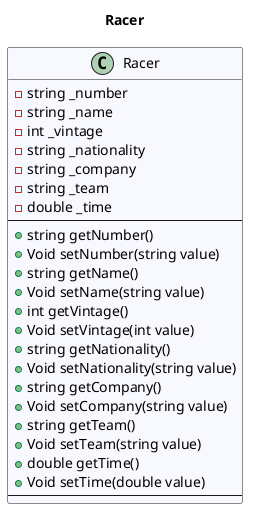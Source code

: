 @startuml Racer
title Racer
 class Racer #GhostWhite {
- string _number
- string _name
- int _vintage
- string _nationality
- string _company
- string _team
- double _time
---
+ string getNumber()
+ Void setNumber(string value)
+ string getName()
+ Void setName(string value)
+ int getVintage()
+ Void setVintage(int value)
+ string getNationality()
+ Void setNationality(string value)
+ string getCompany()
+ Void setCompany(string value)
+ string getTeam()
+ Void setTeam(string value)
+ double getTime()
+ Void setTime(double value)
---
}
@enduml
